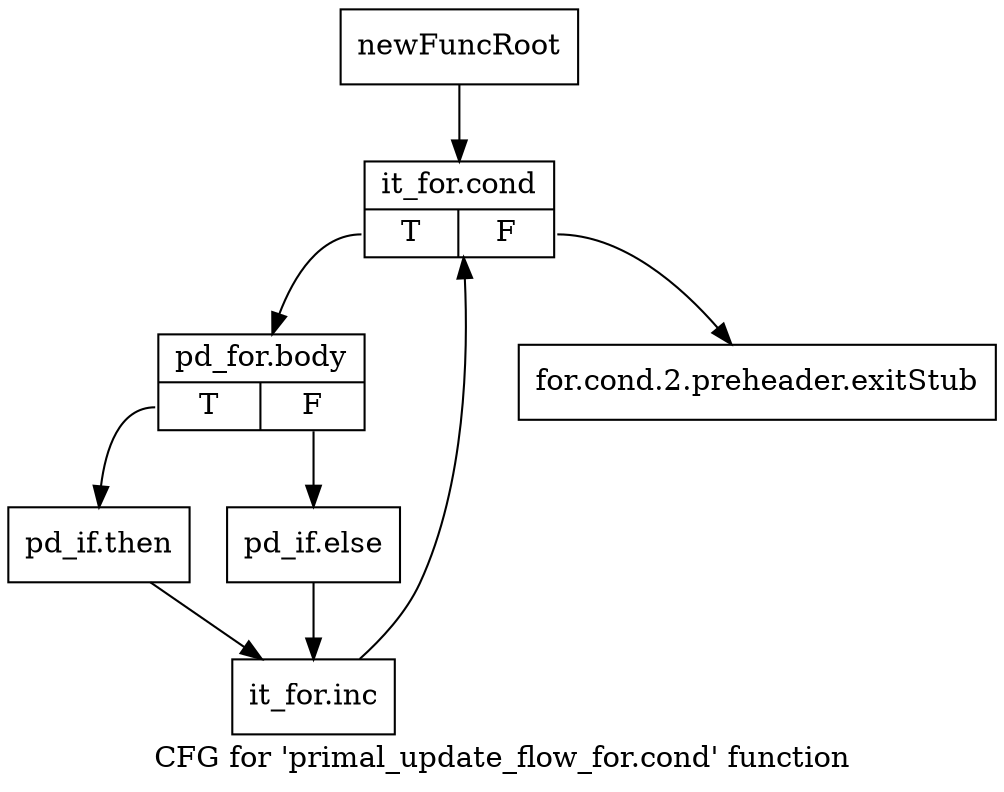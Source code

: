 digraph "CFG for 'primal_update_flow_for.cond' function" {
	label="CFG for 'primal_update_flow_for.cond' function";

	Node0x1e40920 [shape=record,label="{newFuncRoot}"];
	Node0x1e40920 -> Node0x1e409c0;
	Node0x1e40970 [shape=record,label="{for.cond.2.preheader.exitStub}"];
	Node0x1e409c0 [shape=record,label="{it_for.cond|{<s0>T|<s1>F}}"];
	Node0x1e409c0:s0 -> Node0x1e40a10;
	Node0x1e409c0:s1 -> Node0x1e40970;
	Node0x1e40a10 [shape=record,label="{pd_for.body|{<s0>T|<s1>F}}"];
	Node0x1e40a10:s0 -> Node0x1e40ab0;
	Node0x1e40a10:s1 -> Node0x1e40a60;
	Node0x1e40a60 [shape=record,label="{pd_if.else}"];
	Node0x1e40a60 -> Node0x1e40b00;
	Node0x1e40ab0 [shape=record,label="{pd_if.then}"];
	Node0x1e40ab0 -> Node0x1e40b00;
	Node0x1e40b00 [shape=record,label="{it_for.inc}"];
	Node0x1e40b00 -> Node0x1e409c0;
}
